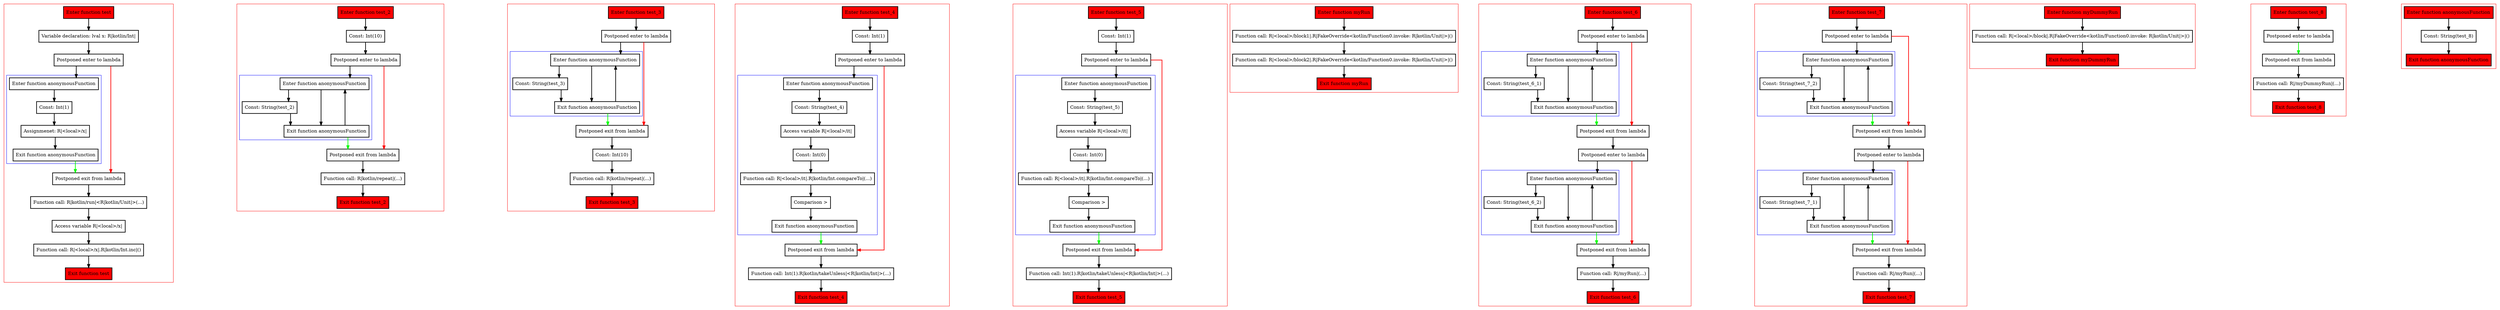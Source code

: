 digraph callsInPlace_kt {
    graph [splines=ortho nodesep=3]
    node [shape=box penwidth=2]
    edge [penwidth=2]

    subgraph cluster_0 {
        color=red
        0 [label="Enter function test" style="filled" fillcolor=red];
        1 [label="Variable declaration: lval x: R|kotlin/Int|"];
        2 [label="Postponed enter to lambda"];
        subgraph cluster_1 {
            color=blue
            3 [label="Enter function anonymousFunction"];
            4 [label="Const: Int(1)"];
            5 [label="Assignmenet: R|<local>/x|"];
            6 [label="Exit function anonymousFunction"];
        }
        7 [label="Postponed exit from lambda"];
        8 [label="Function call: R|kotlin/run|<R|kotlin/Unit|>(...)"];
        9 [label="Access variable R|<local>/x|"];
        10 [label="Function call: R|<local>/x|.R|kotlin/Int.inc|()"];
        11 [label="Exit function test" style="filled" fillcolor=red];
    }

    0 -> {1};
    1 -> {2};
    2 -> {3};
    2 -> {7} [color=red];
    3 -> {4};
    4 -> {5};
    5 -> {6};
    6 -> {7} [color=green];
    7 -> {8};
    8 -> {9};
    9 -> {10};
    10 -> {11};

    subgraph cluster_2 {
        color=red
        12 [label="Enter function test_2" style="filled" fillcolor=red];
        13 [label="Const: Int(10)"];
        14 [label="Postponed enter to lambda"];
        subgraph cluster_3 {
            color=blue
            15 [label="Enter function anonymousFunction"];
            16 [label="Const: String(test_2)"];
            17 [label="Exit function anonymousFunction"];
        }
        18 [label="Postponed exit from lambda"];
        19 [label="Function call: R|kotlin/repeat|(...)"];
        20 [label="Exit function test_2" style="filled" fillcolor=red];
    }

    12 -> {13};
    13 -> {14};
    14 -> {15};
    14 -> {18} [color=red];
    15 -> {17 16};
    16 -> {17};
    17 -> {15};
    17 -> {18} [color=green];
    18 -> {19};
    19 -> {20};

    subgraph cluster_4 {
        color=red
        21 [label="Enter function test_3" style="filled" fillcolor=red];
        22 [label="Postponed enter to lambda"];
        subgraph cluster_5 {
            color=blue
            23 [label="Enter function anonymousFunction"];
            24 [label="Const: String(test_3)"];
            25 [label="Exit function anonymousFunction"];
        }
        26 [label="Postponed exit from lambda"];
        27 [label="Const: Int(10)"];
        28 [label="Function call: R|kotlin/repeat|(...)"];
        29 [label="Exit function test_3" style="filled" fillcolor=red];
    }

    21 -> {22};
    22 -> {23};
    22 -> {26} [color=red];
    23 -> {25 24};
    24 -> {25};
    25 -> {23};
    25 -> {26} [color=green];
    26 -> {27};
    27 -> {28};
    28 -> {29};

    subgraph cluster_6 {
        color=red
        30 [label="Enter function test_4" style="filled" fillcolor=red];
        31 [label="Const: Int(1)"];
        32 [label="Postponed enter to lambda"];
        subgraph cluster_7 {
            color=blue
            33 [label="Enter function anonymousFunction"];
            34 [label="Const: String(test_4)"];
            35 [label="Access variable R|<local>/it|"];
            36 [label="Const: Int(0)"];
            37 [label="Function call: R|<local>/it|.R|kotlin/Int.compareTo|(...)"];
            38 [label="Comparison >"];
            39 [label="Exit function anonymousFunction"];
        }
        40 [label="Postponed exit from lambda"];
        41 [label="Function call: Int(1).R|kotlin/takeUnless|<R|kotlin/Int|>(...)"];
        42 [label="Exit function test_4" style="filled" fillcolor=red];
    }

    30 -> {31};
    31 -> {32};
    32 -> {33};
    32 -> {40} [color=red];
    33 -> {34};
    34 -> {35};
    35 -> {36};
    36 -> {37};
    37 -> {38};
    38 -> {39};
    39 -> {40} [color=green];
    40 -> {41};
    41 -> {42};

    subgraph cluster_8 {
        color=red
        43 [label="Enter function test_5" style="filled" fillcolor=red];
        44 [label="Const: Int(1)"];
        45 [label="Postponed enter to lambda"];
        subgraph cluster_9 {
            color=blue
            46 [label="Enter function anonymousFunction"];
            47 [label="Const: String(test_5)"];
            48 [label="Access variable R|<local>/it|"];
            49 [label="Const: Int(0)"];
            50 [label="Function call: R|<local>/it|.R|kotlin/Int.compareTo|(...)"];
            51 [label="Comparison >"];
            52 [label="Exit function anonymousFunction"];
        }
        53 [label="Postponed exit from lambda"];
        54 [label="Function call: Int(1).R|kotlin/takeUnless|<R|kotlin/Int|>(...)"];
        55 [label="Exit function test_5" style="filled" fillcolor=red];
    }

    43 -> {44};
    44 -> {45};
    45 -> {46};
    45 -> {53} [color=red];
    46 -> {47};
    47 -> {48};
    48 -> {49};
    49 -> {50};
    50 -> {51};
    51 -> {52};
    52 -> {53} [color=green];
    53 -> {54};
    54 -> {55};

    subgraph cluster_10 {
        color=red
        56 [label="Enter function myRun" style="filled" fillcolor=red];
        57 [label="Function call: R|<local>/block1|.R|FakeOverride<kotlin/Function0.invoke: R|kotlin/Unit|>|()"];
        58 [label="Function call: R|<local>/block2|.R|FakeOverride<kotlin/Function0.invoke: R|kotlin/Unit|>|()"];
        59 [label="Exit function myRun" style="filled" fillcolor=red];
    }

    56 -> {57};
    57 -> {58};
    58 -> {59};

    subgraph cluster_11 {
        color=red
        60 [label="Enter function test_6" style="filled" fillcolor=red];
        61 [label="Postponed enter to lambda"];
        subgraph cluster_12 {
            color=blue
            62 [label="Enter function anonymousFunction"];
            63 [label="Const: String(test_6_1)"];
            64 [label="Exit function anonymousFunction"];
        }
        65 [label="Postponed exit from lambda"];
        66 [label="Postponed enter to lambda"];
        subgraph cluster_13 {
            color=blue
            67 [label="Enter function anonymousFunction"];
            68 [label="Const: String(test_6_2)"];
            69 [label="Exit function anonymousFunction"];
        }
        70 [label="Postponed exit from lambda"];
        71 [label="Function call: R|/myRun|(...)"];
        72 [label="Exit function test_6" style="filled" fillcolor=red];
    }

    60 -> {61};
    61 -> {62};
    61 -> {65} [color=red];
    62 -> {64 63};
    63 -> {64};
    64 -> {62};
    64 -> {65} [color=green];
    65 -> {66};
    66 -> {67};
    66 -> {70} [color=red];
    67 -> {69 68};
    68 -> {69};
    69 -> {67};
    69 -> {70} [color=green];
    70 -> {71};
    71 -> {72};

    subgraph cluster_14 {
        color=red
        73 [label="Enter function test_7" style="filled" fillcolor=red];
        74 [label="Postponed enter to lambda"];
        subgraph cluster_15 {
            color=blue
            75 [label="Enter function anonymousFunction"];
            76 [label="Const: String(test_7_2)"];
            77 [label="Exit function anonymousFunction"];
        }
        78 [label="Postponed exit from lambda"];
        79 [label="Postponed enter to lambda"];
        subgraph cluster_16 {
            color=blue
            80 [label="Enter function anonymousFunction"];
            81 [label="Const: String(test_7_1)"];
            82 [label="Exit function anonymousFunction"];
        }
        83 [label="Postponed exit from lambda"];
        84 [label="Function call: R|/myRun|(...)"];
        85 [label="Exit function test_7" style="filled" fillcolor=red];
    }

    73 -> {74};
    74 -> {75};
    74 -> {78} [color=red];
    75 -> {77 76};
    76 -> {77};
    77 -> {75};
    77 -> {78} [color=green];
    78 -> {79};
    79 -> {80};
    79 -> {83} [color=red];
    80 -> {82 81};
    81 -> {82};
    82 -> {80};
    82 -> {83} [color=green];
    83 -> {84};
    84 -> {85};

    subgraph cluster_17 {
        color=red
        86 [label="Enter function myDummyRun" style="filled" fillcolor=red];
        87 [label="Function call: R|<local>/block|.R|FakeOverride<kotlin/Function0.invoke: R|kotlin/Unit|>|()"];
        88 [label="Exit function myDummyRun" style="filled" fillcolor=red];
    }

    86 -> {87};
    87 -> {88};

    subgraph cluster_18 {
        color=red
        89 [label="Enter function test_8" style="filled" fillcolor=red];
        90 [label="Postponed enter to lambda"];
        91 [label="Postponed exit from lambda"];
        92 [label="Function call: R|/myDummyRun|(...)"];
        93 [label="Exit function test_8" style="filled" fillcolor=red];
    }

    89 -> {90};
    90 -> {91 91} [color=green];
    91 -> {92};
    92 -> {93};

    subgraph cluster_19 {
        color=red
        94 [label="Enter function anonymousFunction" style="filled" fillcolor=red];
        95 [label="Const: String(test_8)"];
        96 [label="Exit function anonymousFunction" style="filled" fillcolor=red];
    }

    94 -> {95};
    95 -> {96};

}
